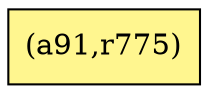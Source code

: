 digraph G {
rankdir=BT;ranksep="2.0";
"(a91,r775)" [shape=record,fillcolor=khaki1,style=filled,label="{(a91,r775)}"];
}